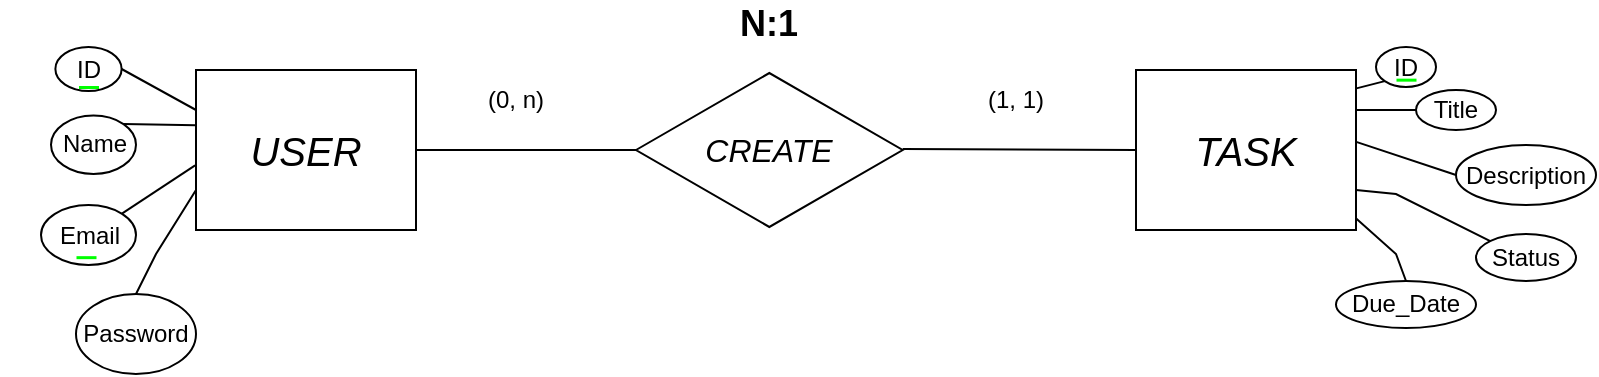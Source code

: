 <mxfile version="24.7.8">
  <diagram name="Página-1" id="oE5SToJG6d0fqBrR_LVp">
    <mxGraphModel dx="880" dy="547" grid="1" gridSize="10" guides="1" tooltips="1" connect="1" arrows="1" fold="1" page="1" pageScale="1" pageWidth="1169" pageHeight="827" math="0" shadow="0">
      <root>
        <mxCell id="0" />
        <mxCell id="1" parent="0" />
        <mxCell id="YD6msoa2M3r7hMomgX2S-1" value="&lt;i style=&quot;&quot;&gt;&lt;font style=&quot;font-size: 20px;&quot;&gt;USER&lt;/font&gt;&lt;/i&gt;" style="rounded=0;whiteSpace=wrap;html=1;fillColor=none;" parent="1" vertex="1">
          <mxGeometry x="370" y="118" width="110" height="80" as="geometry" />
        </mxCell>
        <mxCell id="YD6msoa2M3r7hMomgX2S-2" value="&lt;i style=&quot;&quot;&gt;&lt;font style=&quot;font-size: 20px;&quot;&gt;TASK&lt;/font&gt;&lt;/i&gt;" style="rounded=0;whiteSpace=wrap;html=1;fillColor=none;align=center;" parent="1" vertex="1">
          <mxGeometry x="840" y="118" width="110" height="80" as="geometry" />
        </mxCell>
        <mxCell id="YD6msoa2M3r7hMomgX2S-3" value="&lt;i&gt;&lt;font style=&quot;font-size: 16px;&quot;&gt;CREATE&lt;/font&gt;&lt;/i&gt;" style="html=1;whiteSpace=wrap;aspect=fixed;shape=isoRectangle;fillColor=none;" parent="1" vertex="1">
          <mxGeometry x="590" y="118" width="133.34" height="80" as="geometry" />
        </mxCell>
        <mxCell id="YD6msoa2M3r7hMomgX2S-5" value="" style="endArrow=none;html=1;rounded=0;exitX=1;exitY=0.5;exitDx=0;exitDy=0;" parent="1" source="YD6msoa2M3r7hMomgX2S-1" edge="1">
          <mxGeometry width="50" height="50" relative="1" as="geometry">
            <mxPoint x="490" y="158" as="sourcePoint" />
            <mxPoint x="590" y="158" as="targetPoint" />
          </mxGeometry>
        </mxCell>
        <mxCell id="YD6msoa2M3r7hMomgX2S-6" value="" style="endArrow=none;html=1;rounded=0;exitX=1;exitY=0.5;exitDx=0;exitDy=0;entryX=0;entryY=0.5;entryDx=0;entryDy=0;" parent="1" target="YD6msoa2M3r7hMomgX2S-2" edge="1">
          <mxGeometry width="50" height="50" relative="1" as="geometry">
            <mxPoint x="723.34" y="157.5" as="sourcePoint" />
            <mxPoint x="835.34" y="158.5" as="targetPoint" />
          </mxGeometry>
        </mxCell>
        <mxCell id="YD6msoa2M3r7hMomgX2S-23" value="" style="endArrow=none;html=1;rounded=0;entryX=0;entryY=0.75;entryDx=0;entryDy=0;exitX=0.5;exitY=0;exitDx=0;exitDy=0;" parent="1" source="1crDwZA3xUfXSPAo53d7-8" target="YD6msoa2M3r7hMomgX2S-1" edge="1">
          <mxGeometry width="50" height="50" relative="1" as="geometry">
            <mxPoint x="343.83" y="257.717" as="sourcePoint" />
            <mxPoint x="330" y="168" as="targetPoint" />
            <Array as="points">
              <mxPoint x="350" y="210" />
            </Array>
          </mxGeometry>
        </mxCell>
        <mxCell id="YD6msoa2M3r7hMomgX2S-25" value="" style="endArrow=none;html=1;rounded=0;entryX=0;entryY=0.346;entryDx=0;entryDy=0;entryPerimeter=0;exitX=1;exitY=0;exitDx=0;exitDy=0;" parent="1" source="1crDwZA3xUfXSPAo53d7-10" target="YD6msoa2M3r7hMomgX2S-1" edge="1">
          <mxGeometry width="50" height="50" relative="1" as="geometry">
            <mxPoint x="295.91" y="154.59" as="sourcePoint" />
            <mxPoint x="371" y="145" as="targetPoint" />
            <Array as="points" />
          </mxGeometry>
        </mxCell>
        <mxCell id="YD6msoa2M3r7hMomgX2S-30" value="" style="endArrow=none;html=1;rounded=0;exitX=1;exitY=0.25;exitDx=0;exitDy=0;entryX=0;entryY=0.5;entryDx=0;entryDy=0;" parent="1" source="YD6msoa2M3r7hMomgX2S-2" target="1crDwZA3xUfXSPAo53d7-4" edge="1">
          <mxGeometry width="50" height="50" relative="1" as="geometry">
            <mxPoint x="980" y="210" as="sourcePoint" />
            <mxPoint x="998" y="145" as="targetPoint" />
            <Array as="points" />
          </mxGeometry>
        </mxCell>
        <mxCell id="YD6msoa2M3r7hMomgX2S-37" value="" style="endArrow=none;html=1;rounded=0;exitX=1.001;exitY=0.449;exitDx=0;exitDy=0;exitPerimeter=0;entryX=0;entryY=0.5;entryDx=0;entryDy=0;" parent="1" source="YD6msoa2M3r7hMomgX2S-2" target="1crDwZA3xUfXSPAo53d7-3" edge="1">
          <mxGeometry width="50" height="50" relative="1" as="geometry">
            <mxPoint x="960" y="148" as="sourcePoint" />
            <mxPoint x="1025.5" y="181.5" as="targetPoint" />
            <Array as="points" />
          </mxGeometry>
        </mxCell>
        <mxCell id="YD6msoa2M3r7hMomgX2S-38" value="" style="endArrow=none;html=1;rounded=0;entryX=0;entryY=0;entryDx=0;entryDy=0;exitX=1;exitY=0.75;exitDx=0;exitDy=0;" parent="1" source="YD6msoa2M3r7hMomgX2S-2" target="1crDwZA3xUfXSPAo53d7-2" edge="1">
          <mxGeometry width="50" height="50" relative="1" as="geometry">
            <mxPoint x="951" y="173" as="sourcePoint" />
            <mxPoint x="1021.59" y="222.59" as="targetPoint" />
            <Array as="points">
              <mxPoint x="970" y="180" />
            </Array>
          </mxGeometry>
        </mxCell>
        <mxCell id="YD6msoa2M3r7hMomgX2S-39" value="" style="endArrow=none;html=1;rounded=0;exitX=1.002;exitY=0.93;exitDx=0;exitDy=0;entryX=0.5;entryY=0;entryDx=0;entryDy=0;exitPerimeter=0;" parent="1" source="YD6msoa2M3r7hMomgX2S-2" target="1crDwZA3xUfXSPAo53d7-1" edge="1">
          <mxGeometry width="50" height="50" relative="1" as="geometry">
            <mxPoint x="940" y="196" as="sourcePoint" />
            <mxPoint x="978.25" y="220" as="targetPoint" />
            <Array as="points">
              <mxPoint x="970" y="210" />
            </Array>
          </mxGeometry>
        </mxCell>
        <mxCell id="YD6msoa2M3r7hMomgX2S-45" value="" style="endArrow=none;html=1;rounded=0;exitX=1.002;exitY=0.115;exitDx=0;exitDy=0;entryX=0;entryY=1;entryDx=0;entryDy=0;exitPerimeter=0;" parent="1" source="YD6msoa2M3r7hMomgX2S-2" target="1crDwZA3xUfXSPAo53d7-5" edge="1">
          <mxGeometry width="50" height="50" relative="1" as="geometry">
            <mxPoint x="960" y="148" as="sourcePoint" />
            <mxPoint x="985" y="103" as="targetPoint" />
            <Array as="points" />
          </mxGeometry>
        </mxCell>
        <mxCell id="YD6msoa2M3r7hMomgX2S-48" value="" style="endArrow=none;html=1;rounded=0;exitX=1;exitY=0.5;exitDx=0;exitDy=0;entryX=0;entryY=0.25;entryDx=0;entryDy=0;" parent="1" source="1crDwZA3xUfXSPAo53d7-7" target="YD6msoa2M3r7hMomgX2S-1" edge="1">
          <mxGeometry width="50" height="50" relative="1" as="geometry">
            <mxPoint x="292.5" y="123" as="sourcePoint" />
            <mxPoint x="360" y="130" as="targetPoint" />
            <Array as="points" />
          </mxGeometry>
        </mxCell>
        <mxCell id="YD6msoa2M3r7hMomgX2S-49" value="(0, n)" style="text;html=1;align=center;verticalAlign=middle;whiteSpace=wrap;rounded=0;" parent="1" vertex="1">
          <mxGeometry x="500" y="118" width="60" height="30" as="geometry" />
        </mxCell>
        <mxCell id="YD6msoa2M3r7hMomgX2S-50" value="(1, 1)" style="text;html=1;align=center;verticalAlign=middle;whiteSpace=wrap;rounded=0;" parent="1" vertex="1">
          <mxGeometry x="750" y="118" width="60" height="30" as="geometry" />
        </mxCell>
        <mxCell id="EoohrdejDbw18MWcAkVu-11" value="" style="endArrow=none;html=1;rounded=0;strokeWidth=1.5;strokeColor=#00ff00;" parent="1" edge="1">
          <mxGeometry width="50" height="50" relative="1" as="geometry">
            <mxPoint x="311.25" y="126.5" as="sourcePoint" />
            <mxPoint x="321.25" y="126.5" as="targetPoint" />
          </mxGeometry>
        </mxCell>
        <mxCell id="EoohrdejDbw18MWcAkVu-15" style="edgeStyle=orthogonalEdgeStyle;rounded=0;orthogonalLoop=1;jettySize=auto;html=1;exitX=0.5;exitY=1;exitDx=0;exitDy=0;" parent="1" edge="1">
          <mxGeometry relative="1" as="geometry">
            <mxPoint x="280" y="193" as="sourcePoint" />
            <mxPoint x="280" y="193" as="targetPoint" />
          </mxGeometry>
        </mxCell>
        <mxCell id="EoohrdejDbw18MWcAkVu-16" value="" style="endArrow=none;html=1;rounded=0;strokeWidth=1.5;strokeColor=#00ff00;" parent="1" edge="1">
          <mxGeometry width="50" height="50" relative="1" as="geometry">
            <mxPoint x="310" y="211.58" as="sourcePoint" />
            <mxPoint x="320" y="211.58" as="targetPoint" />
          </mxGeometry>
        </mxCell>
        <mxCell id="EoohrdejDbw18MWcAkVu-17" value="" style="endArrow=none;html=1;rounded=0;entryX=-0.004;entryY=0.596;entryDx=0;entryDy=0;entryPerimeter=0;exitX=1;exitY=0;exitDx=0;exitDy=0;" parent="1" source="1crDwZA3xUfXSPAo53d7-9" target="YD6msoa2M3r7hMomgX2S-1" edge="1">
          <mxGeometry width="50" height="50" relative="1" as="geometry">
            <mxPoint x="294.142" y="215.858" as="sourcePoint" />
            <mxPoint x="330" y="150" as="targetPoint" />
          </mxGeometry>
        </mxCell>
        <mxCell id="EoohrdejDbw18MWcAkVu-23" value="" style="endArrow=none;html=1;rounded=0;strokeWidth=1.5;strokeColor=#00ff00;jumpSize=6;endSize=6;" parent="1" edge="1">
          <mxGeometry width="50" height="50" relative="1" as="geometry">
            <mxPoint x="970" y="122.83" as="sourcePoint" />
            <mxPoint x="980" y="122.83" as="targetPoint" />
          </mxGeometry>
        </mxCell>
        <mxCell id="1crDwZA3xUfXSPAo53d7-1" value="&lt;span style=&quot;text-wrap: nowrap;&quot;&gt;Due_D&lt;/span&gt;&lt;span style=&quot;text-wrap: nowrap; background-color: initial;&quot;&gt;ate&lt;/span&gt;" style="ellipse;whiteSpace=wrap;html=1;fillColor=none;" parent="1" vertex="1">
          <mxGeometry x="940" y="223.5" width="70" height="23.5" as="geometry" />
        </mxCell>
        <mxCell id="1crDwZA3xUfXSPAo53d7-2" value="&lt;span style=&quot;text-wrap: nowrap;&quot;&gt;Status&lt;/span&gt;" style="ellipse;whiteSpace=wrap;html=1;fillColor=none;" parent="1" vertex="1">
          <mxGeometry x="1010" y="200" width="50" height="23.5" as="geometry" />
        </mxCell>
        <mxCell id="1crDwZA3xUfXSPAo53d7-3" value="&lt;span style=&quot;text-wrap: nowrap;&quot;&gt;Description&lt;/span&gt;" style="ellipse;whiteSpace=wrap;html=1;fillColor=none;" parent="1" vertex="1">
          <mxGeometry x="1000" y="155.5" width="70" height="30" as="geometry" />
        </mxCell>
        <mxCell id="1crDwZA3xUfXSPAo53d7-4" value="&lt;span style=&quot;text-wrap: nowrap;&quot;&gt;Title&lt;/span&gt;" style="ellipse;whiteSpace=wrap;html=1;fillColor=none;" parent="1" vertex="1">
          <mxGeometry x="980" y="128" width="40" height="20" as="geometry" />
        </mxCell>
        <mxCell id="1crDwZA3xUfXSPAo53d7-5" value="ID" style="ellipse;whiteSpace=wrap;html=1;fillColor=none;" parent="1" vertex="1">
          <mxGeometry x="960" y="106.5" width="30" height="20" as="geometry" />
        </mxCell>
        <mxCell id="1crDwZA3xUfXSPAo53d7-7" value="ID" style="ellipse;whiteSpace=wrap;html=1;fillColor=none;verticalAlign=middle;fontSize=12;" parent="1" vertex="1">
          <mxGeometry x="299.69" y="106.5" width="33.12" height="22" as="geometry" />
        </mxCell>
        <mxCell id="1crDwZA3xUfXSPAo53d7-8" value="&lt;span style=&quot;text-wrap: nowrap;&quot;&gt;Password&lt;/span&gt;" style="ellipse;whiteSpace=wrap;html=1;fillColor=none;" parent="1" vertex="1">
          <mxGeometry x="310" y="230" width="60" height="40" as="geometry" />
        </mxCell>
        <mxCell id="1crDwZA3xUfXSPAo53d7-9" value="Email" style="ellipse;whiteSpace=wrap;html=1;fillColor=none;" parent="1" vertex="1">
          <mxGeometry x="292.5" y="185.5" width="47.5" height="30" as="geometry" />
        </mxCell>
        <mxCell id="1crDwZA3xUfXSPAo53d7-10" value="Name" style="ellipse;whiteSpace=wrap;html=1;fillColor=none;" parent="1" vertex="1">
          <mxGeometry x="297.5" y="140.75" width="42.5" height="29.25" as="geometry" />
        </mxCell>
        <mxCell id="IGIAXOUkskZAOZpO6kka-1" value="&lt;b style=&quot;font-size: 18px;&quot;&gt;N:1&lt;/b&gt;" style="text;html=1;align=center;verticalAlign=middle;whiteSpace=wrap;rounded=0;fontSize=18;" vertex="1" parent="1">
          <mxGeometry x="630.01" y="83" width="53.33" height="23.5" as="geometry" />
        </mxCell>
      </root>
    </mxGraphModel>
  </diagram>
</mxfile>
